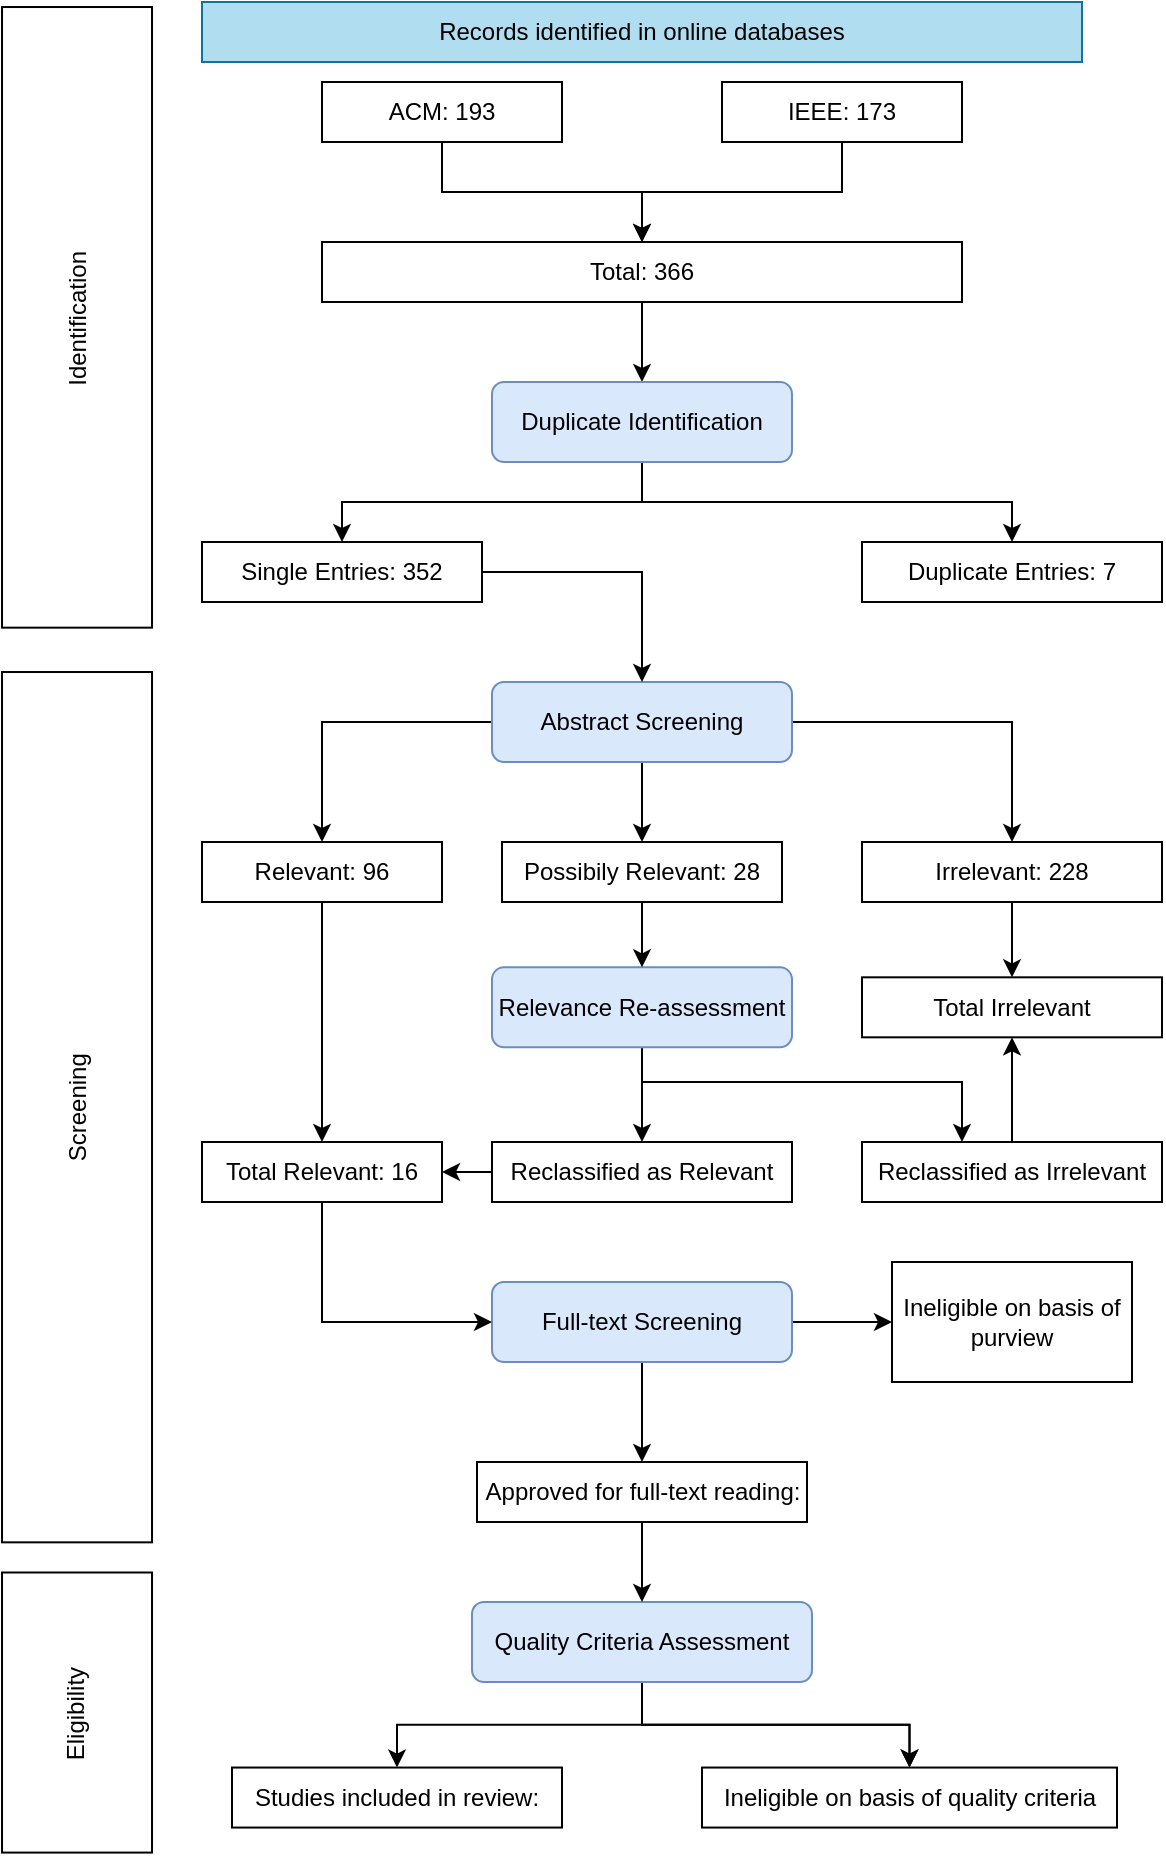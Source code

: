 <mxfile version="20.5.1" type="device"><diagram id="C5RBs43oDa-KdzZeNtuy" name="Page-1"><mxGraphModel dx="1673" dy="918" grid="1" gridSize="10" guides="1" tooltips="1" connect="1" arrows="1" fold="1" page="1" pageScale="1" pageWidth="827" pageHeight="1169" math="0" shadow="0"><root><mxCell id="WIyWlLk6GJQsqaUBKTNV-0"/><mxCell id="WIyWlLk6GJQsqaUBKTNV-1" parent="WIyWlLk6GJQsqaUBKTNV-0"/><mxCell id="RMKL4qRjLyjmlR3xBvys-0" value="Identification" style="rounded=0;whiteSpace=wrap;html=1;rotation=-90;" parent="WIyWlLk6GJQsqaUBKTNV-1" vertex="1"><mxGeometry x="-77.65" y="160.17" width="310.32" height="75" as="geometry"/></mxCell><mxCell id="RMKL4qRjLyjmlR3xBvys-1" value="Records identified in online databases" style="rounded=0;whiteSpace=wrap;html=1;fillColor=#b1ddf0;strokeColor=#10739e;" parent="WIyWlLk6GJQsqaUBKTNV-1" vertex="1"><mxGeometry x="140" y="40" width="440" height="30" as="geometry"/></mxCell><mxCell id="RMKL4qRjLyjmlR3xBvys-2" value="Eligibility" style="rounded=0;whiteSpace=wrap;html=1;rotation=-90;" parent="WIyWlLk6GJQsqaUBKTNV-1" vertex="1"><mxGeometry x="7.49" y="857.77" width="140.04" height="75" as="geometry"/></mxCell><mxCell id="RMKL4qRjLyjmlR3xBvys-3" value="Screening" style="rounded=0;whiteSpace=wrap;html=1;rotation=-90;" parent="WIyWlLk6GJQsqaUBKTNV-1" vertex="1"><mxGeometry x="-140.07" y="555.09" width="435.16" height="75" as="geometry"/></mxCell><mxCell id="RMKL4qRjLyjmlR3xBvys-7" value="" style="edgeStyle=orthogonalEdgeStyle;rounded=0;orthogonalLoop=1;jettySize=auto;html=1;" parent="WIyWlLk6GJQsqaUBKTNV-1" source="RMKL4qRjLyjmlR3xBvys-4" target="RMKL4qRjLyjmlR3xBvys-6" edge="1"><mxGeometry relative="1" as="geometry"/></mxCell><mxCell id="RMKL4qRjLyjmlR3xBvys-4" value="ACM: 193" style="rounded=0;whiteSpace=wrap;html=1;" parent="WIyWlLk6GJQsqaUBKTNV-1" vertex="1"><mxGeometry x="200" y="80" width="120" height="30" as="geometry"/></mxCell><mxCell id="RMKL4qRjLyjmlR3xBvys-8" value="" style="edgeStyle=orthogonalEdgeStyle;rounded=0;orthogonalLoop=1;jettySize=auto;html=1;" parent="WIyWlLk6GJQsqaUBKTNV-1" source="RMKL4qRjLyjmlR3xBvys-5" target="RMKL4qRjLyjmlR3xBvys-6" edge="1"><mxGeometry relative="1" as="geometry"/></mxCell><mxCell id="RMKL4qRjLyjmlR3xBvys-5" value="IEEE: 173" style="rounded=0;whiteSpace=wrap;html=1;" parent="WIyWlLk6GJQsqaUBKTNV-1" vertex="1"><mxGeometry x="400" y="80" width="120" height="30" as="geometry"/></mxCell><mxCell id="RMKL4qRjLyjmlR3xBvys-14" value="" style="edgeStyle=orthogonalEdgeStyle;rounded=0;orthogonalLoop=1;jettySize=auto;html=1;" parent="WIyWlLk6GJQsqaUBKTNV-1" source="RMKL4qRjLyjmlR3xBvys-6" target="RMKL4qRjLyjmlR3xBvys-9" edge="1"><mxGeometry relative="1" as="geometry"/></mxCell><mxCell id="RMKL4qRjLyjmlR3xBvys-6" value="Total: 366" style="rounded=0;whiteSpace=wrap;html=1;" parent="WIyWlLk6GJQsqaUBKTNV-1" vertex="1"><mxGeometry x="200" y="160" width="320" height="30" as="geometry"/></mxCell><mxCell id="RMKL4qRjLyjmlR3xBvys-17" style="edgeStyle=orthogonalEdgeStyle;rounded=0;orthogonalLoop=1;jettySize=auto;html=1;" parent="WIyWlLk6GJQsqaUBKTNV-1" source="RMKL4qRjLyjmlR3xBvys-9" target="RMKL4qRjLyjmlR3xBvys-15" edge="1"><mxGeometry relative="1" as="geometry"><Array as="points"><mxPoint x="360" y="290"/><mxPoint x="210" y="290"/></Array></mxGeometry></mxCell><mxCell id="RMKL4qRjLyjmlR3xBvys-18" style="edgeStyle=orthogonalEdgeStyle;rounded=0;orthogonalLoop=1;jettySize=auto;html=1;" parent="WIyWlLk6GJQsqaUBKTNV-1" source="RMKL4qRjLyjmlR3xBvys-9" target="RMKL4qRjLyjmlR3xBvys-16" edge="1"><mxGeometry relative="1" as="geometry"><Array as="points"><mxPoint x="360" y="290"/><mxPoint x="545" y="290"/></Array></mxGeometry></mxCell><mxCell id="RMKL4qRjLyjmlR3xBvys-9" value="Duplicate Identification" style="rounded=1;whiteSpace=wrap;html=1;fillColor=#dae8fc;strokeColor=#6c8ebf;" parent="WIyWlLk6GJQsqaUBKTNV-1" vertex="1"><mxGeometry x="285" y="230" width="150" height="40" as="geometry"/></mxCell><mxCell id="RMKL4qRjLyjmlR3xBvys-23" style="edgeStyle=orthogonalEdgeStyle;rounded=0;orthogonalLoop=1;jettySize=auto;html=1;" parent="WIyWlLk6GJQsqaUBKTNV-1" source="RMKL4qRjLyjmlR3xBvys-10" target="RMKL4qRjLyjmlR3xBvys-21" edge="1"><mxGeometry relative="1" as="geometry"/></mxCell><mxCell id="RMKL4qRjLyjmlR3xBvys-25" style="edgeStyle=orthogonalEdgeStyle;rounded=0;orthogonalLoop=1;jettySize=auto;html=1;" parent="WIyWlLk6GJQsqaUBKTNV-1" source="RMKL4qRjLyjmlR3xBvys-10" target="RMKL4qRjLyjmlR3xBvys-24" edge="1"><mxGeometry relative="1" as="geometry"/></mxCell><mxCell id="RMKL4qRjLyjmlR3xBvys-29" value="" style="edgeStyle=orthogonalEdgeStyle;rounded=0;orthogonalLoop=1;jettySize=auto;html=1;" parent="WIyWlLk6GJQsqaUBKTNV-1" source="RMKL4qRjLyjmlR3xBvys-10" target="RMKL4qRjLyjmlR3xBvys-27" edge="1"><mxGeometry relative="1" as="geometry"/></mxCell><mxCell id="RMKL4qRjLyjmlR3xBvys-10" value="Abstract Screening" style="rounded=1;whiteSpace=wrap;html=1;fillColor=#dae8fc;strokeColor=#6c8ebf;" parent="WIyWlLk6GJQsqaUBKTNV-1" vertex="1"><mxGeometry x="285" y="380" width="150" height="40" as="geometry"/></mxCell><mxCell id="RMKL4qRjLyjmlR3xBvys-38" style="edgeStyle=orthogonalEdgeStyle;rounded=0;orthogonalLoop=1;jettySize=auto;html=1;entryX=0.5;entryY=0;entryDx=0;entryDy=0;" parent="WIyWlLk6GJQsqaUBKTNV-1" source="RMKL4qRjLyjmlR3xBvys-11" target="RMKL4qRjLyjmlR3xBvys-34" edge="1"><mxGeometry relative="1" as="geometry"/></mxCell><mxCell id="RMKL4qRjLyjmlR3xBvys-42" value="" style="edgeStyle=orthogonalEdgeStyle;rounded=0;orthogonalLoop=1;jettySize=auto;html=1;" parent="WIyWlLk6GJQsqaUBKTNV-1" source="RMKL4qRjLyjmlR3xBvys-11" target="RMKL4qRjLyjmlR3xBvys-39" edge="1"><mxGeometry relative="1" as="geometry"><Array as="points"><mxPoint x="360" y="580"/><mxPoint x="520" y="580"/></Array></mxGeometry></mxCell><mxCell id="RMKL4qRjLyjmlR3xBvys-11" value="Relevance Re-assessment" style="rounded=1;whiteSpace=wrap;html=1;fillColor=#dae8fc;strokeColor=#6c8ebf;" parent="WIyWlLk6GJQsqaUBKTNV-1" vertex="1"><mxGeometry x="285" y="522.66" width="150" height="40" as="geometry"/></mxCell><mxCell id="RMKL4qRjLyjmlR3xBvys-49" value="" style="edgeStyle=orthogonalEdgeStyle;rounded=0;orthogonalLoop=1;jettySize=auto;html=1;" parent="WIyWlLk6GJQsqaUBKTNV-1" source="RMKL4qRjLyjmlR3xBvys-12" target="RMKL4qRjLyjmlR3xBvys-48" edge="1"><mxGeometry relative="1" as="geometry"/></mxCell><mxCell id="RMKL4qRjLyjmlR3xBvys-53" value="" style="edgeStyle=orthogonalEdgeStyle;rounded=0;orthogonalLoop=1;jettySize=auto;html=1;" parent="WIyWlLk6GJQsqaUBKTNV-1" source="RMKL4qRjLyjmlR3xBvys-12" target="RMKL4qRjLyjmlR3xBvys-52" edge="1"><mxGeometry relative="1" as="geometry"/></mxCell><mxCell id="RMKL4qRjLyjmlR3xBvys-12" value="Full-text Screening" style="rounded=1;whiteSpace=wrap;html=1;fillColor=#dae8fc;strokeColor=#6c8ebf;" parent="WIyWlLk6GJQsqaUBKTNV-1" vertex="1"><mxGeometry x="285" y="680" width="150" height="40" as="geometry"/></mxCell><mxCell id="RMKL4qRjLyjmlR3xBvys-57" value="" style="edgeStyle=orthogonalEdgeStyle;rounded=0;orthogonalLoop=1;jettySize=auto;html=1;" parent="WIyWlLk6GJQsqaUBKTNV-1" source="RMKL4qRjLyjmlR3xBvys-13" target="RMKL4qRjLyjmlR3xBvys-56" edge="1"><mxGeometry relative="1" as="geometry"/></mxCell><mxCell id="RMKL4qRjLyjmlR3xBvys-58" value="" style="edgeStyle=orthogonalEdgeStyle;rounded=0;orthogonalLoop=1;jettySize=auto;html=1;" parent="WIyWlLk6GJQsqaUBKTNV-1" source="RMKL4qRjLyjmlR3xBvys-13" target="RMKL4qRjLyjmlR3xBvys-56" edge="1"><mxGeometry relative="1" as="geometry"/></mxCell><mxCell id="RMKL4qRjLyjmlR3xBvys-59" style="edgeStyle=orthogonalEdgeStyle;rounded=0;orthogonalLoop=1;jettySize=auto;html=1;entryX=0.5;entryY=0;entryDx=0;entryDy=0;" parent="WIyWlLk6GJQsqaUBKTNV-1" source="RMKL4qRjLyjmlR3xBvys-13" target="RMKL4qRjLyjmlR3xBvys-55" edge="1"><mxGeometry relative="1" as="geometry"/></mxCell><mxCell id="RMKL4qRjLyjmlR3xBvys-13" value="Quality Criteria Assessment" style="rounded=1;whiteSpace=wrap;html=1;fillColor=#dae8fc;strokeColor=#6c8ebf;" parent="WIyWlLk6GJQsqaUBKTNV-1" vertex="1"><mxGeometry x="275" y="840" width="170" height="40" as="geometry"/></mxCell><mxCell id="RMKL4qRjLyjmlR3xBvys-19" value="" style="edgeStyle=orthogonalEdgeStyle;rounded=0;orthogonalLoop=1;jettySize=auto;html=1;" parent="WIyWlLk6GJQsqaUBKTNV-1" source="RMKL4qRjLyjmlR3xBvys-15" target="RMKL4qRjLyjmlR3xBvys-10" edge="1"><mxGeometry relative="1" as="geometry"/></mxCell><mxCell id="RMKL4qRjLyjmlR3xBvys-15" value="Single Entries: 352" style="rounded=0;whiteSpace=wrap;html=1;" parent="WIyWlLk6GJQsqaUBKTNV-1" vertex="1"><mxGeometry x="140" y="310" width="140" height="30" as="geometry"/></mxCell><mxCell id="RMKL4qRjLyjmlR3xBvys-16" value="Duplicate Entries: 7" style="rounded=0;whiteSpace=wrap;html=1;" parent="WIyWlLk6GJQsqaUBKTNV-1" vertex="1"><mxGeometry x="470" y="310" width="150" height="30" as="geometry"/></mxCell><mxCell id="RMKL4qRjLyjmlR3xBvys-46" value="" style="edgeStyle=orthogonalEdgeStyle;rounded=0;orthogonalLoop=1;jettySize=auto;html=1;" parent="WIyWlLk6GJQsqaUBKTNV-1" source="RMKL4qRjLyjmlR3xBvys-21" target="RMKL4qRjLyjmlR3xBvys-44" edge="1"><mxGeometry relative="1" as="geometry"/></mxCell><mxCell id="RMKL4qRjLyjmlR3xBvys-21" value="Irrelevant: 228" style="rounded=0;whiteSpace=wrap;html=1;" parent="WIyWlLk6GJQsqaUBKTNV-1" vertex="1"><mxGeometry x="470" y="460" width="150" height="30" as="geometry"/></mxCell><mxCell id="RMKL4qRjLyjmlR3xBvys-37" style="edgeStyle=orthogonalEdgeStyle;rounded=0;orthogonalLoop=1;jettySize=auto;html=1;" parent="WIyWlLk6GJQsqaUBKTNV-1" source="RMKL4qRjLyjmlR3xBvys-24" target="RMKL4qRjLyjmlR3xBvys-32" edge="1"><mxGeometry relative="1" as="geometry"/></mxCell><mxCell id="RMKL4qRjLyjmlR3xBvys-24" value="Relevant: 96" style="rounded=0;whiteSpace=wrap;html=1;" parent="WIyWlLk6GJQsqaUBKTNV-1" vertex="1"><mxGeometry x="140" y="460" width="120" height="30" as="geometry"/></mxCell><mxCell id="RMKL4qRjLyjmlR3xBvys-31" value="" style="edgeStyle=orthogonalEdgeStyle;rounded=0;orthogonalLoop=1;jettySize=auto;html=1;" parent="WIyWlLk6GJQsqaUBKTNV-1" source="RMKL4qRjLyjmlR3xBvys-27" target="RMKL4qRjLyjmlR3xBvys-11" edge="1"><mxGeometry relative="1" as="geometry"/></mxCell><mxCell id="RMKL4qRjLyjmlR3xBvys-27" value="Possibily Relevant: 28" style="rounded=0;whiteSpace=wrap;html=1;" parent="WIyWlLk6GJQsqaUBKTNV-1" vertex="1"><mxGeometry x="290" y="460" width="140" height="30" as="geometry"/></mxCell><mxCell id="RMKL4qRjLyjmlR3xBvys-47" style="edgeStyle=orthogonalEdgeStyle;rounded=0;orthogonalLoop=1;jettySize=auto;html=1;entryX=0;entryY=0.5;entryDx=0;entryDy=0;" parent="WIyWlLk6GJQsqaUBKTNV-1" source="RMKL4qRjLyjmlR3xBvys-32" target="RMKL4qRjLyjmlR3xBvys-12" edge="1"><mxGeometry relative="1" as="geometry"><Array as="points"><mxPoint x="200" y="700"/></Array></mxGeometry></mxCell><mxCell id="RMKL4qRjLyjmlR3xBvys-32" value="Total Relevant: 16" style="rounded=0;whiteSpace=wrap;html=1;" parent="WIyWlLk6GJQsqaUBKTNV-1" vertex="1"><mxGeometry x="140" y="610" width="120" height="30" as="geometry"/></mxCell><mxCell id="RMKL4qRjLyjmlR3xBvys-35" value="" style="edgeStyle=orthogonalEdgeStyle;rounded=0;orthogonalLoop=1;jettySize=auto;html=1;" parent="WIyWlLk6GJQsqaUBKTNV-1" source="RMKL4qRjLyjmlR3xBvys-34" target="RMKL4qRjLyjmlR3xBvys-32" edge="1"><mxGeometry relative="1" as="geometry"/></mxCell><mxCell id="RMKL4qRjLyjmlR3xBvys-34" value="Reclassified as Relevant" style="rounded=0;whiteSpace=wrap;html=1;" parent="WIyWlLk6GJQsqaUBKTNV-1" vertex="1"><mxGeometry x="285" y="610" width="150" height="30" as="geometry"/></mxCell><mxCell id="RMKL4qRjLyjmlR3xBvys-45" value="" style="edgeStyle=orthogonalEdgeStyle;rounded=0;orthogonalLoop=1;jettySize=auto;html=1;" parent="WIyWlLk6GJQsqaUBKTNV-1" source="RMKL4qRjLyjmlR3xBvys-39" target="RMKL4qRjLyjmlR3xBvys-44" edge="1"><mxGeometry relative="1" as="geometry"/></mxCell><mxCell id="RMKL4qRjLyjmlR3xBvys-39" value="Reclassified as Irrelevant" style="rounded=0;whiteSpace=wrap;html=1;" parent="WIyWlLk6GJQsqaUBKTNV-1" vertex="1"><mxGeometry x="470" y="610" width="150" height="30" as="geometry"/></mxCell><mxCell id="RMKL4qRjLyjmlR3xBvys-44" value="Total Irrelevant" style="rounded=0;whiteSpace=wrap;html=1;" parent="WIyWlLk6GJQsqaUBKTNV-1" vertex="1"><mxGeometry x="470" y="527.66" width="150" height="30" as="geometry"/></mxCell><mxCell id="RMKL4qRjLyjmlR3xBvys-48" value="Ineligible on basis of purview" style="rounded=0;whiteSpace=wrap;html=1;" parent="WIyWlLk6GJQsqaUBKTNV-1" vertex="1"><mxGeometry x="485" y="670" width="120" height="60" as="geometry"/></mxCell><mxCell id="RMKL4qRjLyjmlR3xBvys-54" value="" style="edgeStyle=orthogonalEdgeStyle;rounded=0;orthogonalLoop=1;jettySize=auto;html=1;" parent="WIyWlLk6GJQsqaUBKTNV-1" source="RMKL4qRjLyjmlR3xBvys-52" target="RMKL4qRjLyjmlR3xBvys-13" edge="1"><mxGeometry relative="1" as="geometry"/></mxCell><mxCell id="RMKL4qRjLyjmlR3xBvys-52" value="Approved for full-text reading:" style="rounded=0;whiteSpace=wrap;html=1;" parent="WIyWlLk6GJQsqaUBKTNV-1" vertex="1"><mxGeometry x="277.5" y="770" width="165" height="30" as="geometry"/></mxCell><mxCell id="RMKL4qRjLyjmlR3xBvys-55" value="Studies included in review:" style="rounded=0;whiteSpace=wrap;html=1;" parent="WIyWlLk6GJQsqaUBKTNV-1" vertex="1"><mxGeometry x="155" y="922.78" width="165" height="30" as="geometry"/></mxCell><mxCell id="RMKL4qRjLyjmlR3xBvys-56" value="Ineligible on basis of quality criteria" style="rounded=0;whiteSpace=wrap;html=1;" parent="WIyWlLk6GJQsqaUBKTNV-1" vertex="1"><mxGeometry x="390" y="922.78" width="207.5" height="30" as="geometry"/></mxCell></root></mxGraphModel></diagram></mxfile>
